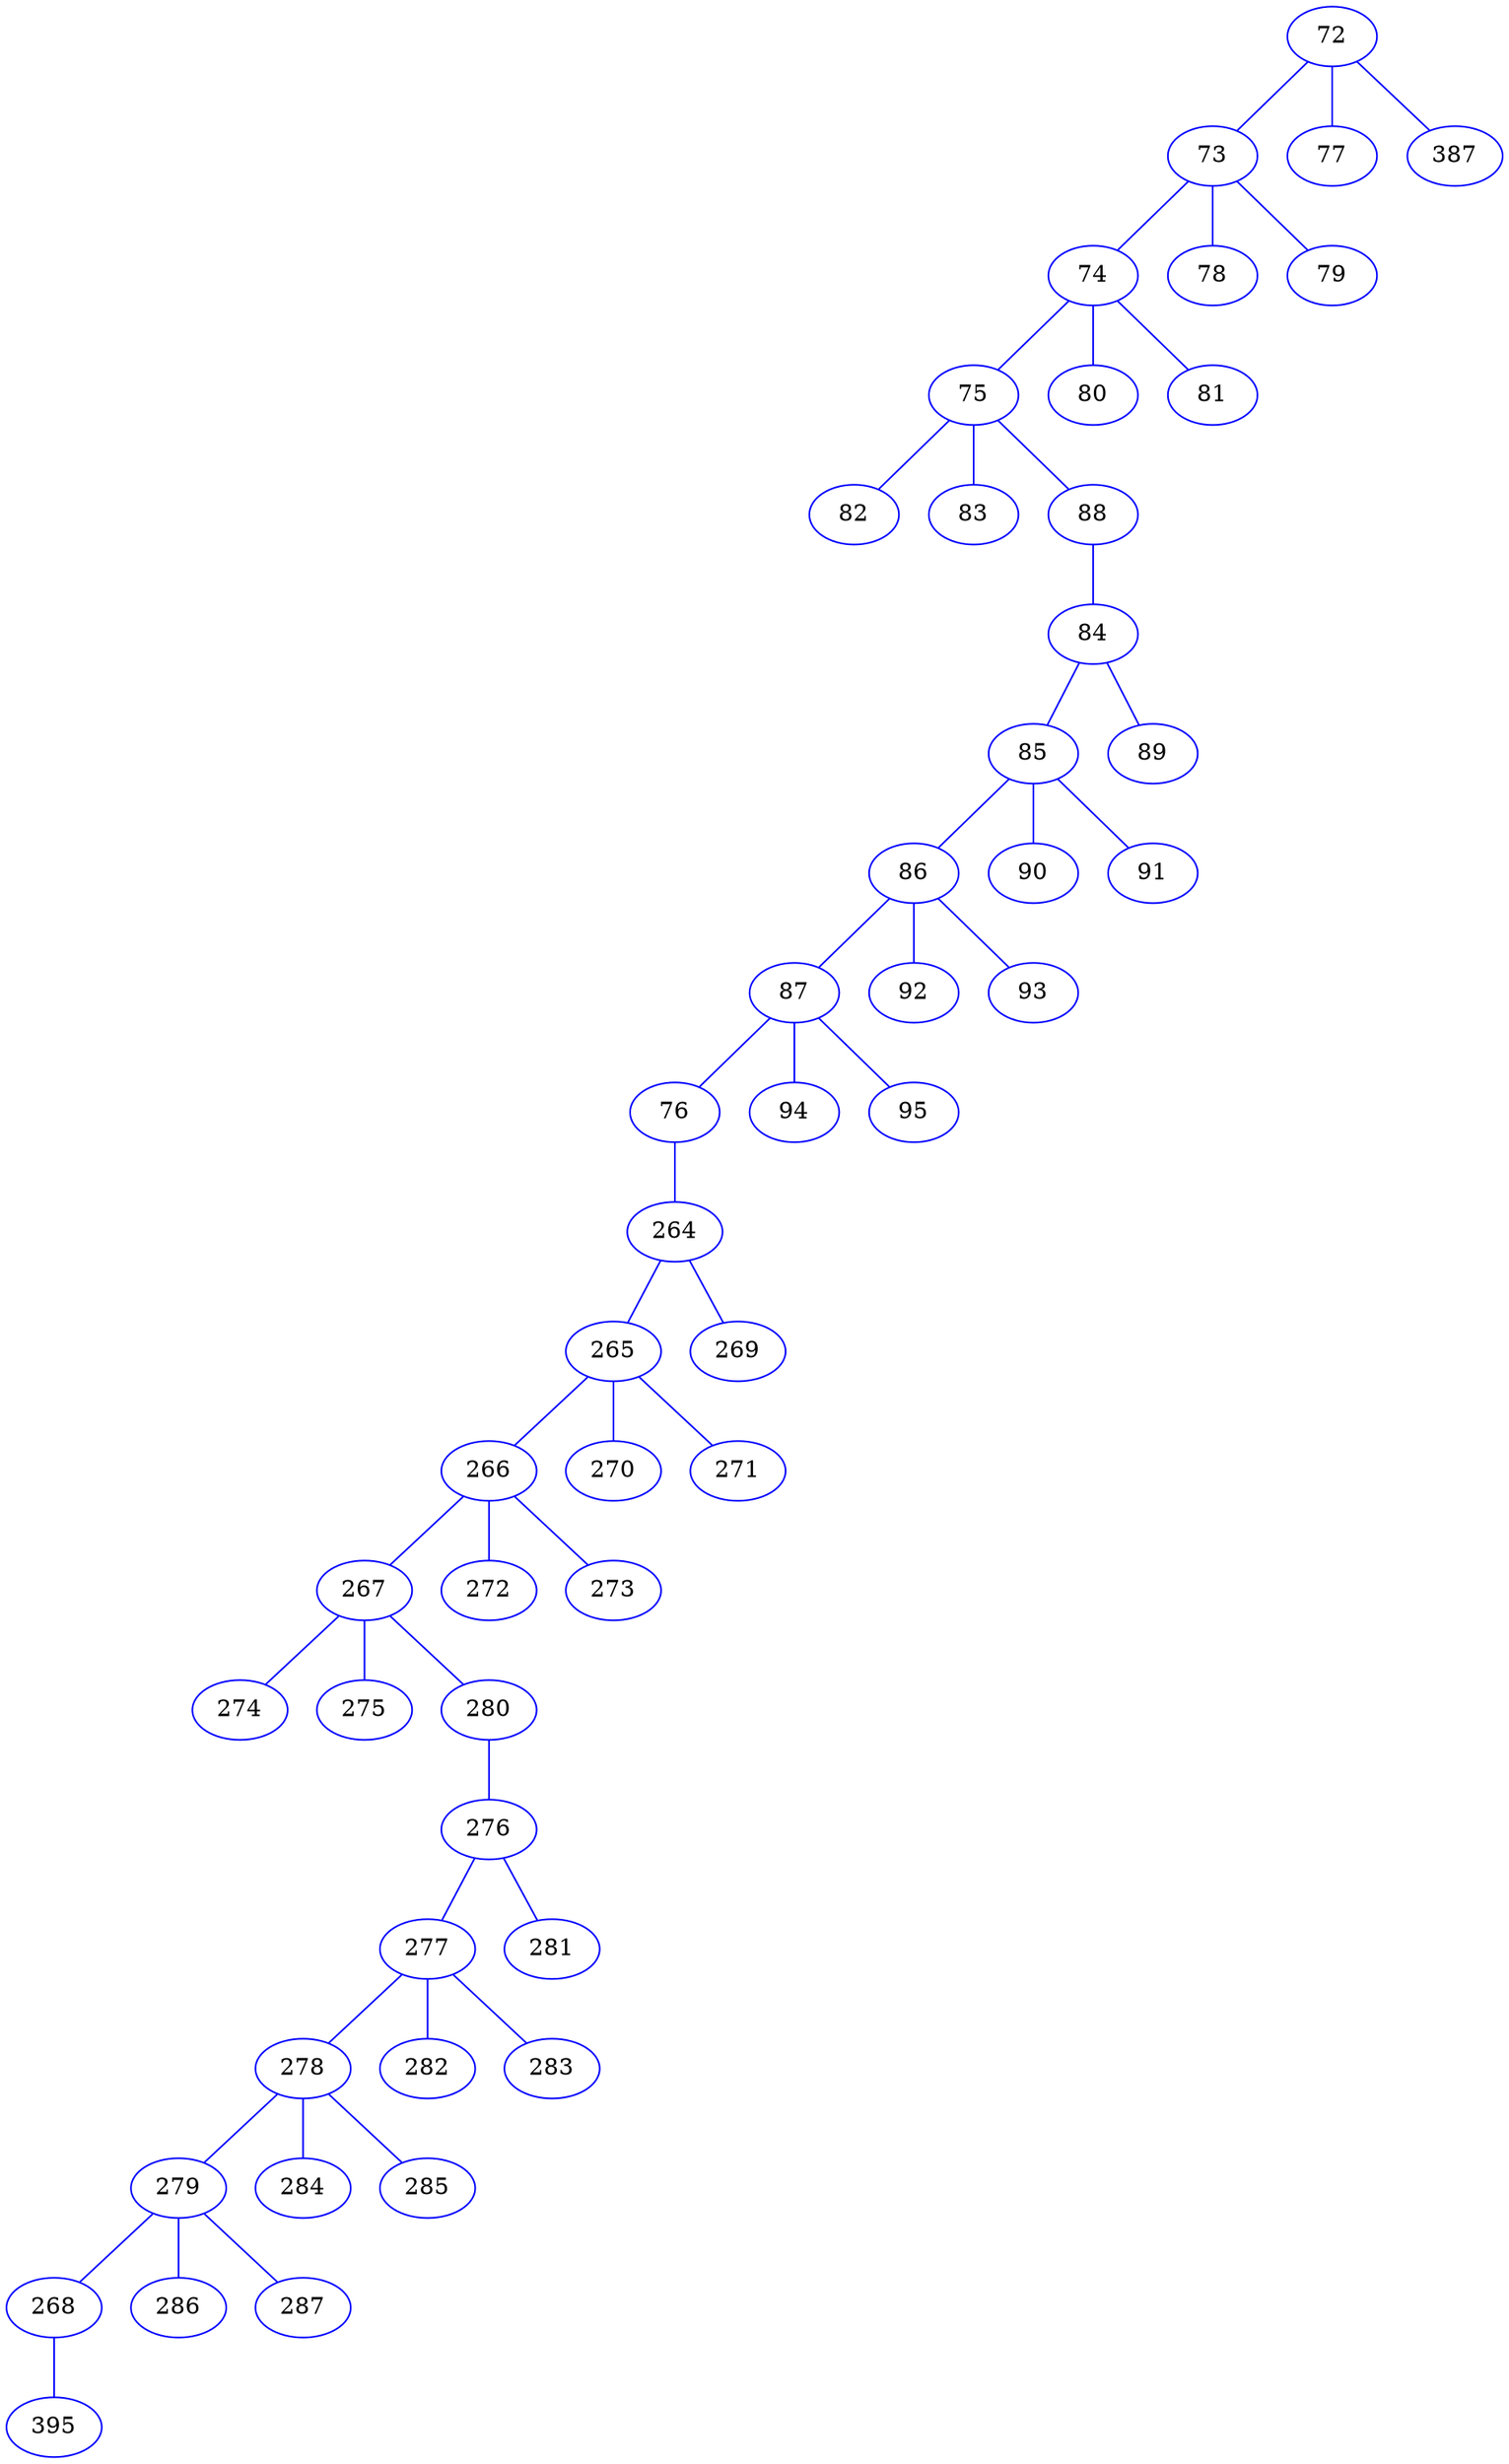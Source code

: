 strict graph "" {
	72	[color=blue];
	73	[color=blue];
	72 -- 73	[color=blue];
	77	[color=blue];
	72 -- 77	[color=blue];
	387	[color=blue];
	72 -- 387	[color=blue];
	74	[color=blue];
	73 -- 74	[color=blue];
	78	[color=blue];
	73 -- 78	[color=blue];
	79	[color=blue];
	73 -- 79	[color=blue];
	75	[color=blue];
	74 -- 75	[color=blue];
	80	[color=blue];
	74 -- 80	[color=blue];
	81	[color=blue];
	74 -- 81	[color=blue];
	82	[color=blue];
	75 -- 82	[color=blue];
	83	[color=blue];
	75 -- 83	[color=blue];
	88	[color=blue];
	75 -- 88	[color=blue];
	84	[color=blue];
	88 -- 84	[color=blue];
	85	[color=blue];
	84 -- 85	[color=blue];
	89	[color=blue];
	84 -- 89	[color=blue];
	86	[color=blue];
	85 -- 86	[color=blue];
	90	[color=blue];
	85 -- 90	[color=blue];
	91	[color=blue];
	85 -- 91	[color=blue];
	87	[color=blue];
	86 -- 87	[color=blue];
	92	[color=blue];
	86 -- 92	[color=blue];
	93	[color=blue];
	86 -- 93	[color=blue];
	76	[color=blue];
	87 -- 76	[color=blue];
	94	[color=blue];
	87 -- 94	[color=blue];
	95	[color=blue];
	87 -- 95	[color=blue];
	264	[color=blue];
	76 -- 264	[color=blue];
	265	[color=blue];
	264 -- 265	[color=blue];
	269	[color=blue];
	264 -- 269	[color=blue];
	266	[color=blue];
	265 -- 266	[color=blue];
	270	[color=blue];
	265 -- 270	[color=blue];
	271	[color=blue];
	265 -- 271	[color=blue];
	267	[color=blue];
	266 -- 267	[color=blue];
	272	[color=blue];
	266 -- 272	[color=blue];
	273	[color=blue];
	266 -- 273	[color=blue];
	274	[color=blue];
	267 -- 274	[color=blue];
	275	[color=blue];
	267 -- 275	[color=blue];
	280	[color=blue];
	267 -- 280	[color=blue];
	276	[color=blue];
	280 -- 276	[color=blue];
	277	[color=blue];
	276 -- 277	[color=blue];
	281	[color=blue];
	276 -- 281	[color=blue];
	278	[color=blue];
	277 -- 278	[color=blue];
	282	[color=blue];
	277 -- 282	[color=blue];
	283	[color=blue];
	277 -- 283	[color=blue];
	279	[color=blue];
	278 -- 279	[color=blue];
	284	[color=blue];
	278 -- 284	[color=blue];
	285	[color=blue];
	278 -- 285	[color=blue];
	268	[color=blue];
	279 -- 268	[color=blue];
	286	[color=blue];
	279 -- 286	[color=blue];
	287	[color=blue];
	279 -- 287	[color=blue];
	395	[color=blue];
	268 -- 395	[color=blue];
}
